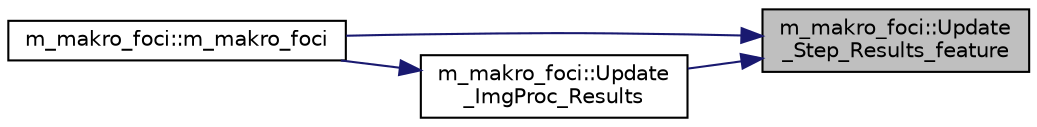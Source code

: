 digraph "m_makro_foci::Update_Step_Results_feature"
{
 // LATEX_PDF_SIZE
  edge [fontname="Helvetica",fontsize="10",labelfontname="Helvetica",labelfontsize="10"];
  node [fontname="Helvetica",fontsize="10",shape=record];
  rankdir="RL";
  Node1 [label="m_makro_foci::Update\l_Step_Results_feature",height=0.2,width=0.4,color="black", fillcolor="grey75", style="filled", fontcolor="black",tooltip=" "];
  Node1 -> Node2 [dir="back",color="midnightblue",fontsize="10",style="solid",fontname="Helvetica"];
  Node2 [label="m_makro_foci::m_makro_foci",height=0.2,width=0.4,color="black", fillcolor="white", style="filled",URL="$classm__makro__foci.html#a572729ade95da42febe843621df0b5fa",tooltip=" "];
  Node1 -> Node3 [dir="back",color="midnightblue",fontsize="10",style="solid",fontname="Helvetica"];
  Node3 [label="m_makro_foci::Update\l_ImgProc_Results",height=0.2,width=0.4,color="black", fillcolor="white", style="filled",URL="$classm__makro__foci.html#abb0fb4f138135ae9e2ba3de9975af0b2",tooltip=" "];
  Node3 -> Node2 [dir="back",color="midnightblue",fontsize="10",style="solid",fontname="Helvetica"];
}
